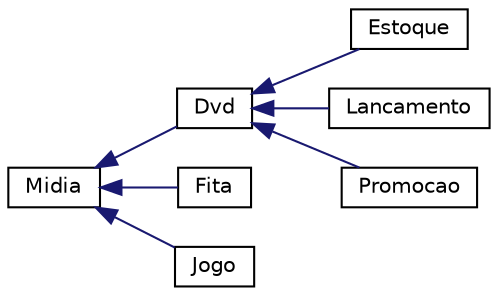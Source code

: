 digraph "Graphical Class Hierarchy"
{
 // LATEX_PDF_SIZE
  edge [fontname="Helvetica",fontsize="10",labelfontname="Helvetica",labelfontsize="10"];
  node [fontname="Helvetica",fontsize="10",shape=record];
  rankdir="LR";
  Node0 [label="Midia",height=0.2,width=0.4,color="black", fillcolor="white", style="filled",URL="$classMidia.html",tooltip=" "];
  Node0 -> Node1 [dir="back",color="midnightblue",fontsize="10",style="solid",fontname="Helvetica"];
  Node1 [label="Dvd",height=0.2,width=0.4,color="black", fillcolor="white", style="filled",URL="$classDvd.html",tooltip=" "];
  Node1 -> Node2 [dir="back",color="midnightblue",fontsize="10",style="solid",fontname="Helvetica"];
  Node2 [label="Estoque",height=0.2,width=0.4,color="black", fillcolor="white", style="filled",URL="$classEstoque.html",tooltip=" "];
  Node1 -> Node3 [dir="back",color="midnightblue",fontsize="10",style="solid",fontname="Helvetica"];
  Node3 [label="Lancamento",height=0.2,width=0.4,color="black", fillcolor="white", style="filled",URL="$classLancamento.html",tooltip=" "];
  Node1 -> Node4 [dir="back",color="midnightblue",fontsize="10",style="solid",fontname="Helvetica"];
  Node4 [label="Promocao",height=0.2,width=0.4,color="black", fillcolor="white", style="filled",URL="$classPromocao.html",tooltip=" "];
  Node0 -> Node5 [dir="back",color="midnightblue",fontsize="10",style="solid",fontname="Helvetica"];
  Node5 [label="Fita",height=0.2,width=0.4,color="black", fillcolor="white", style="filled",URL="$classFita.html",tooltip=" "];
  Node0 -> Node6 [dir="back",color="midnightblue",fontsize="10",style="solid",fontname="Helvetica"];
  Node6 [label="Jogo",height=0.2,width=0.4,color="black", fillcolor="white", style="filled",URL="$classJogo.html",tooltip=" "];
}

